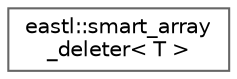 digraph "类继承关系图"
{
 // LATEX_PDF_SIZE
  bgcolor="transparent";
  edge [fontname=Helvetica,fontsize=10,labelfontname=Helvetica,labelfontsize=10];
  node [fontname=Helvetica,fontsize=10,shape=box,height=0.2,width=0.4];
  rankdir="LR";
  Node0 [id="Node000000",label="eastl::smart_array\l_deleter\< T \>",height=0.2,width=0.4,color="grey40", fillcolor="white", style="filled",URL="$structeastl_1_1smart__array__deleter.html",tooltip=" "];
}
